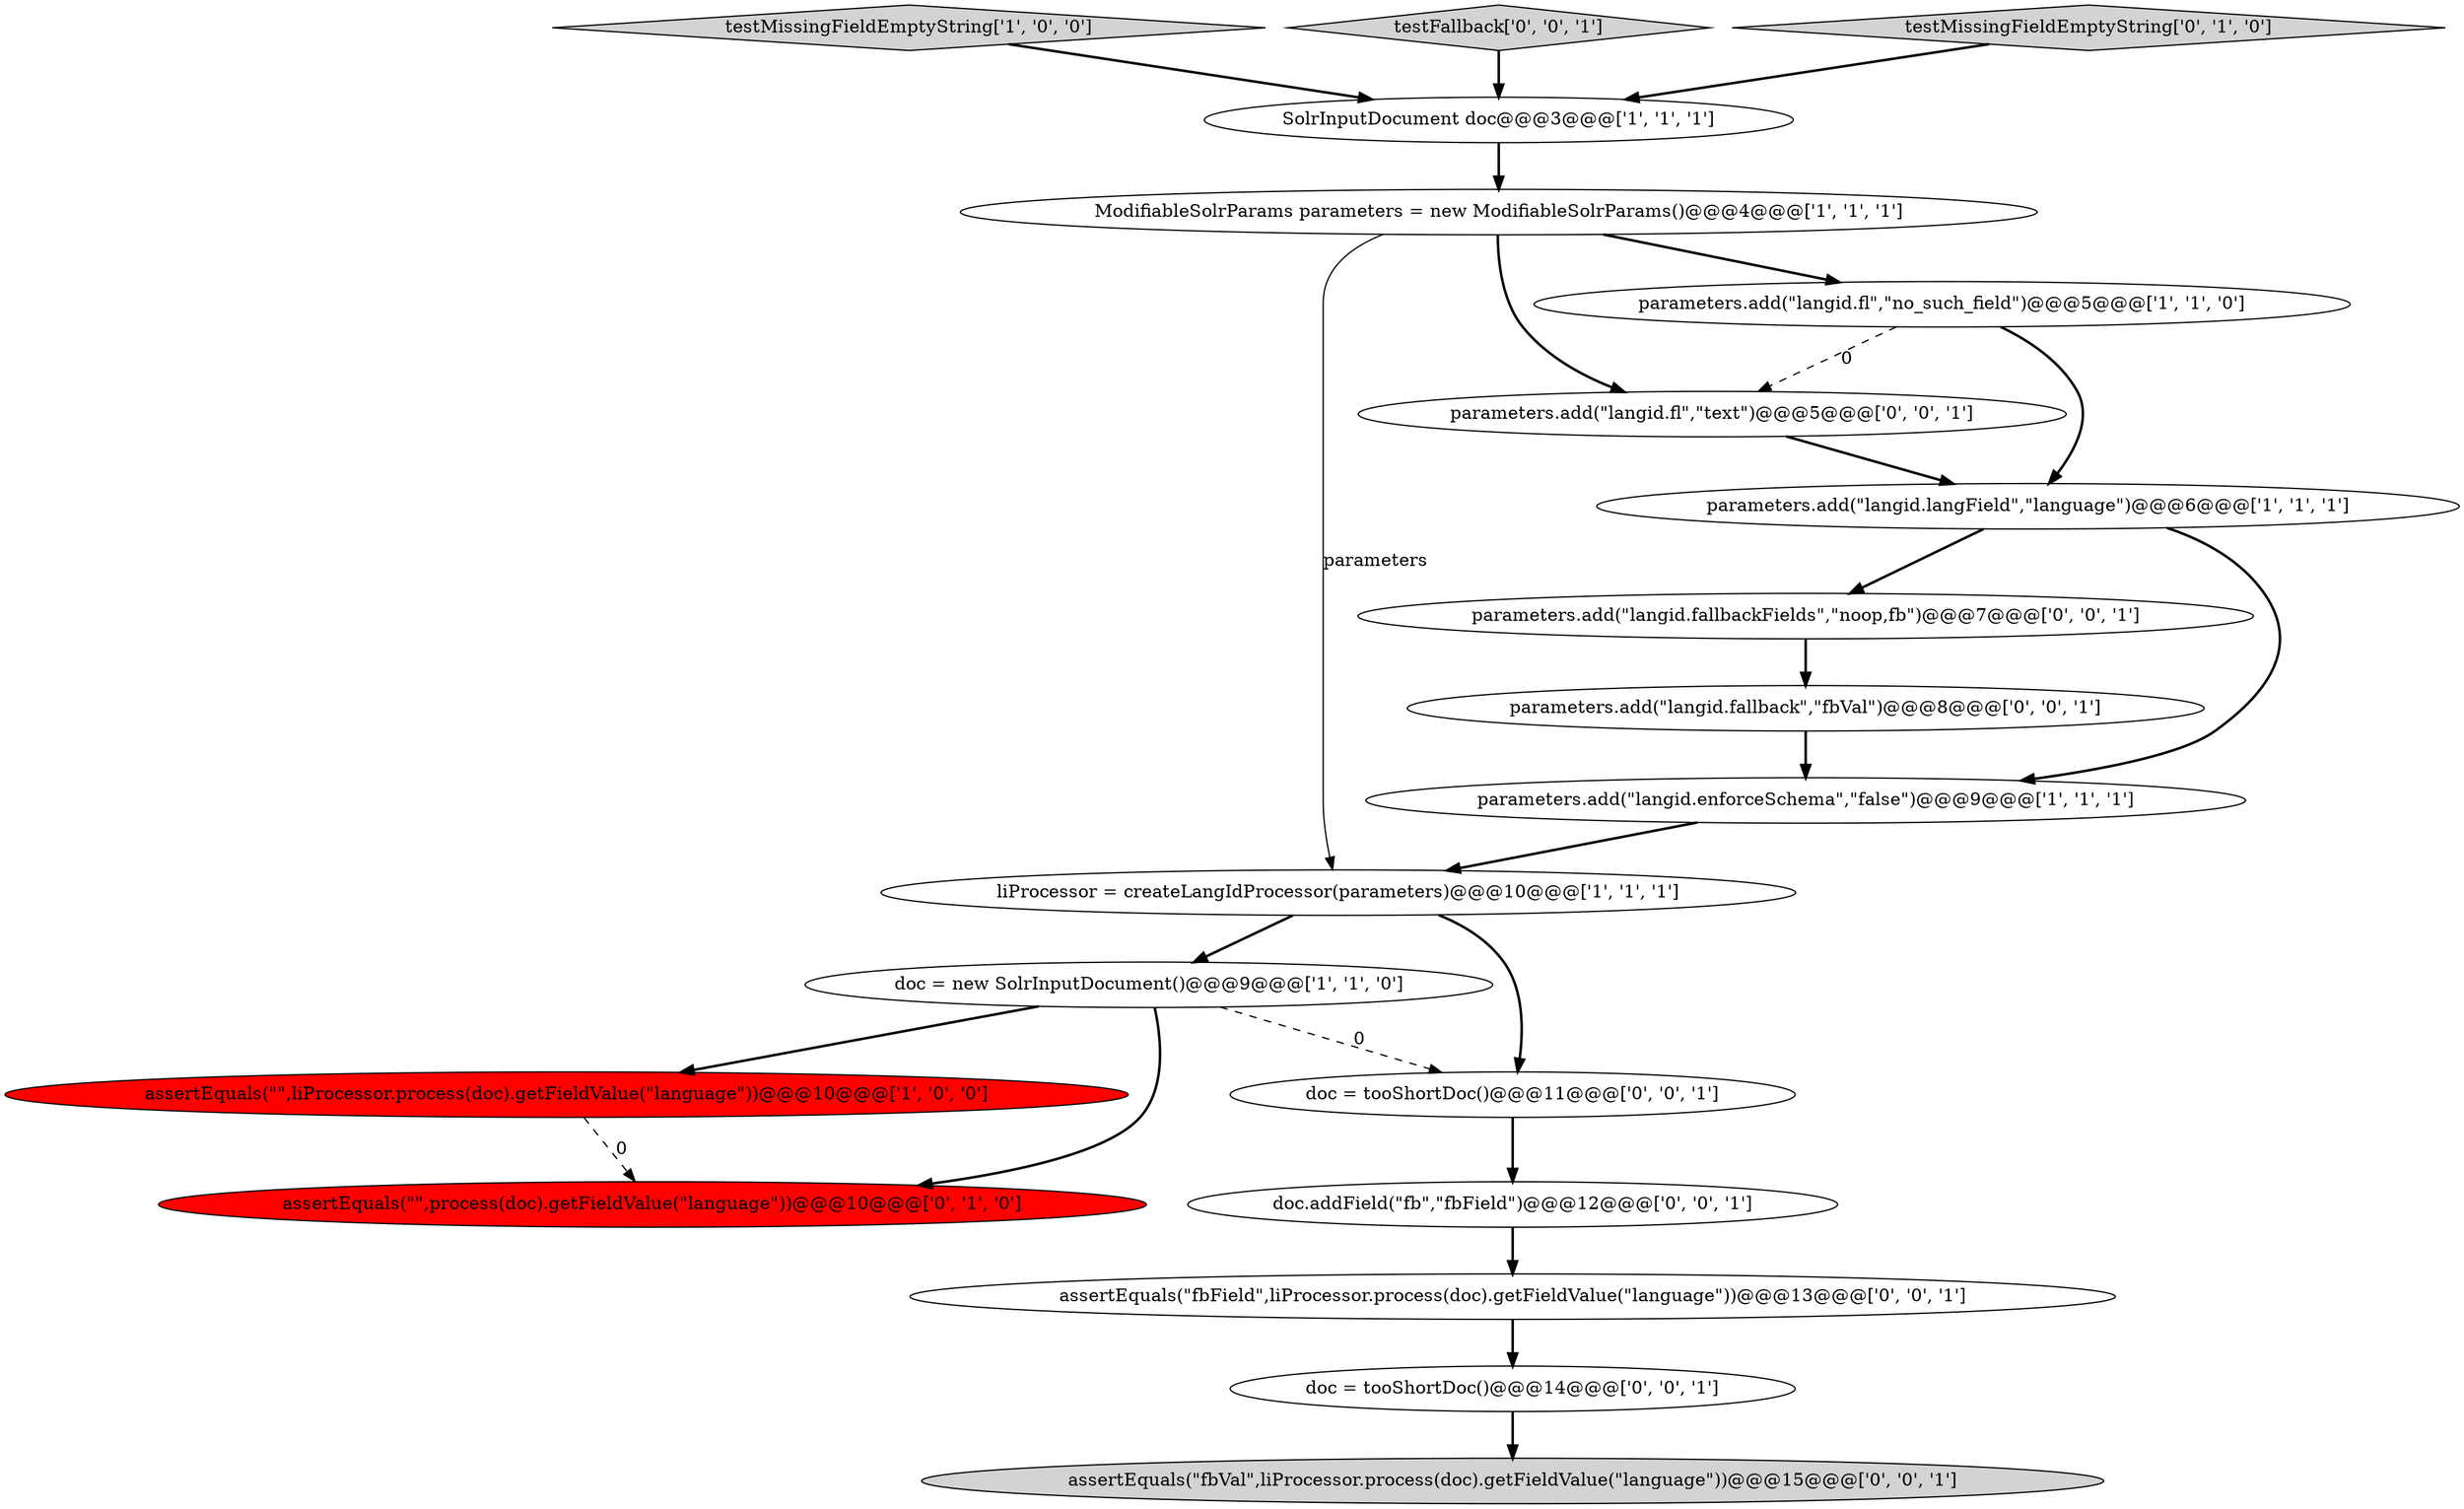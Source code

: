 digraph {
0 [style = filled, label = "liProcessor = createLangIdProcessor(parameters)@@@10@@@['1', '1', '1']", fillcolor = white, shape = ellipse image = "AAA0AAABBB1BBB"];
2 [style = filled, label = "testMissingFieldEmptyString['1', '0', '0']", fillcolor = lightgray, shape = diamond image = "AAA0AAABBB1BBB"];
1 [style = filled, label = "doc = new SolrInputDocument()@@@9@@@['1', '1', '0']", fillcolor = white, shape = ellipse image = "AAA0AAABBB1BBB"];
7 [style = filled, label = "ModifiableSolrParams parameters = new ModifiableSolrParams()@@@4@@@['1', '1', '1']", fillcolor = white, shape = ellipse image = "AAA0AAABBB1BBB"];
11 [style = filled, label = "doc.addField(\"fb\",\"fbField\")@@@12@@@['0', '0', '1']", fillcolor = white, shape = ellipse image = "AAA0AAABBB3BBB"];
18 [style = filled, label = "doc = tooShortDoc()@@@11@@@['0', '0', '1']", fillcolor = white, shape = ellipse image = "AAA0AAABBB3BBB"];
8 [style = filled, label = "parameters.add(\"langid.langField\",\"language\")@@@6@@@['1', '1', '1']", fillcolor = white, shape = ellipse image = "AAA0AAABBB1BBB"];
14 [style = filled, label = "parameters.add(\"langid.fl\",\"text\")@@@5@@@['0', '0', '1']", fillcolor = white, shape = ellipse image = "AAA0AAABBB3BBB"];
4 [style = filled, label = "parameters.add(\"langid.enforceSchema\",\"false\")@@@9@@@['1', '1', '1']", fillcolor = white, shape = ellipse image = "AAA0AAABBB1BBB"];
16 [style = filled, label = "parameters.add(\"langid.fallbackFields\",\"noop,fb\")@@@7@@@['0', '0', '1']", fillcolor = white, shape = ellipse image = "AAA0AAABBB3BBB"];
3 [style = filled, label = "assertEquals(\"\",liProcessor.process(doc).getFieldValue(\"language\"))@@@10@@@['1', '0', '0']", fillcolor = red, shape = ellipse image = "AAA1AAABBB1BBB"];
15 [style = filled, label = "testFallback['0', '0', '1']", fillcolor = lightgray, shape = diamond image = "AAA0AAABBB3BBB"];
6 [style = filled, label = "SolrInputDocument doc@@@3@@@['1', '1', '1']", fillcolor = white, shape = ellipse image = "AAA0AAABBB1BBB"];
10 [style = filled, label = "assertEquals(\"\",process(doc).getFieldValue(\"language\"))@@@10@@@['0', '1', '0']", fillcolor = red, shape = ellipse image = "AAA1AAABBB2BBB"];
19 [style = filled, label = "assertEquals(\"fbVal\",liProcessor.process(doc).getFieldValue(\"language\"))@@@15@@@['0', '0', '1']", fillcolor = lightgray, shape = ellipse image = "AAA0AAABBB3BBB"];
13 [style = filled, label = "doc = tooShortDoc()@@@14@@@['0', '0', '1']", fillcolor = white, shape = ellipse image = "AAA0AAABBB3BBB"];
17 [style = filled, label = "parameters.add(\"langid.fallback\",\"fbVal\")@@@8@@@['0', '0', '1']", fillcolor = white, shape = ellipse image = "AAA0AAABBB3BBB"];
5 [style = filled, label = "parameters.add(\"langid.fl\",\"no_such_field\")@@@5@@@['1', '1', '0']", fillcolor = white, shape = ellipse image = "AAA0AAABBB1BBB"];
9 [style = filled, label = "testMissingFieldEmptyString['0', '1', '0']", fillcolor = lightgray, shape = diamond image = "AAA0AAABBB2BBB"];
12 [style = filled, label = "assertEquals(\"fbField\",liProcessor.process(doc).getFieldValue(\"language\"))@@@13@@@['0', '0', '1']", fillcolor = white, shape = ellipse image = "AAA0AAABBB3BBB"];
8->16 [style = bold, label=""];
5->8 [style = bold, label=""];
5->14 [style = dashed, label="0"];
2->6 [style = bold, label=""];
18->11 [style = bold, label=""];
1->3 [style = bold, label=""];
11->12 [style = bold, label=""];
15->6 [style = bold, label=""];
1->18 [style = dashed, label="0"];
16->17 [style = bold, label=""];
7->0 [style = solid, label="parameters"];
9->6 [style = bold, label=""];
4->0 [style = bold, label=""];
7->14 [style = bold, label=""];
12->13 [style = bold, label=""];
7->5 [style = bold, label=""];
13->19 [style = bold, label=""];
0->1 [style = bold, label=""];
0->18 [style = bold, label=""];
14->8 [style = bold, label=""];
3->10 [style = dashed, label="0"];
8->4 [style = bold, label=""];
6->7 [style = bold, label=""];
1->10 [style = bold, label=""];
17->4 [style = bold, label=""];
}
